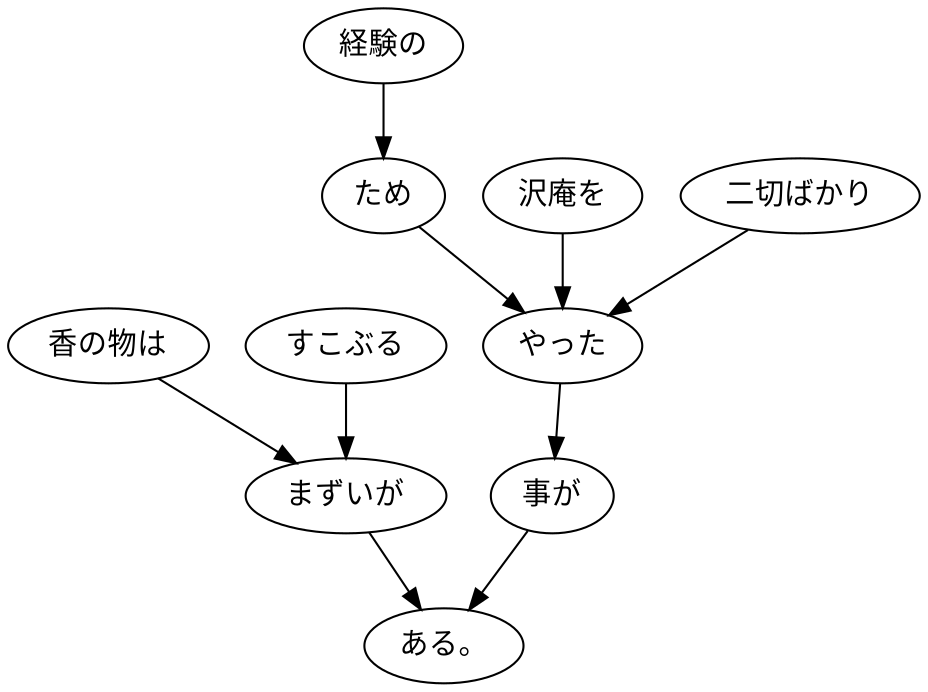 digraph graph545 {
	node0 [label="香の物は"];
	node1 [label="すこぶる"];
	node2 [label="まずいが"];
	node3 [label="経験の"];
	node4 [label="ため"];
	node5 [label="沢庵を"];
	node6 [label="二切ばかり"];
	node7 [label="やった"];
	node8 [label="事が"];
	node9 [label="ある。"];
	node0 -> node2;
	node1 -> node2;
	node2 -> node9;
	node3 -> node4;
	node4 -> node7;
	node5 -> node7;
	node6 -> node7;
	node7 -> node8;
	node8 -> node9;
}
